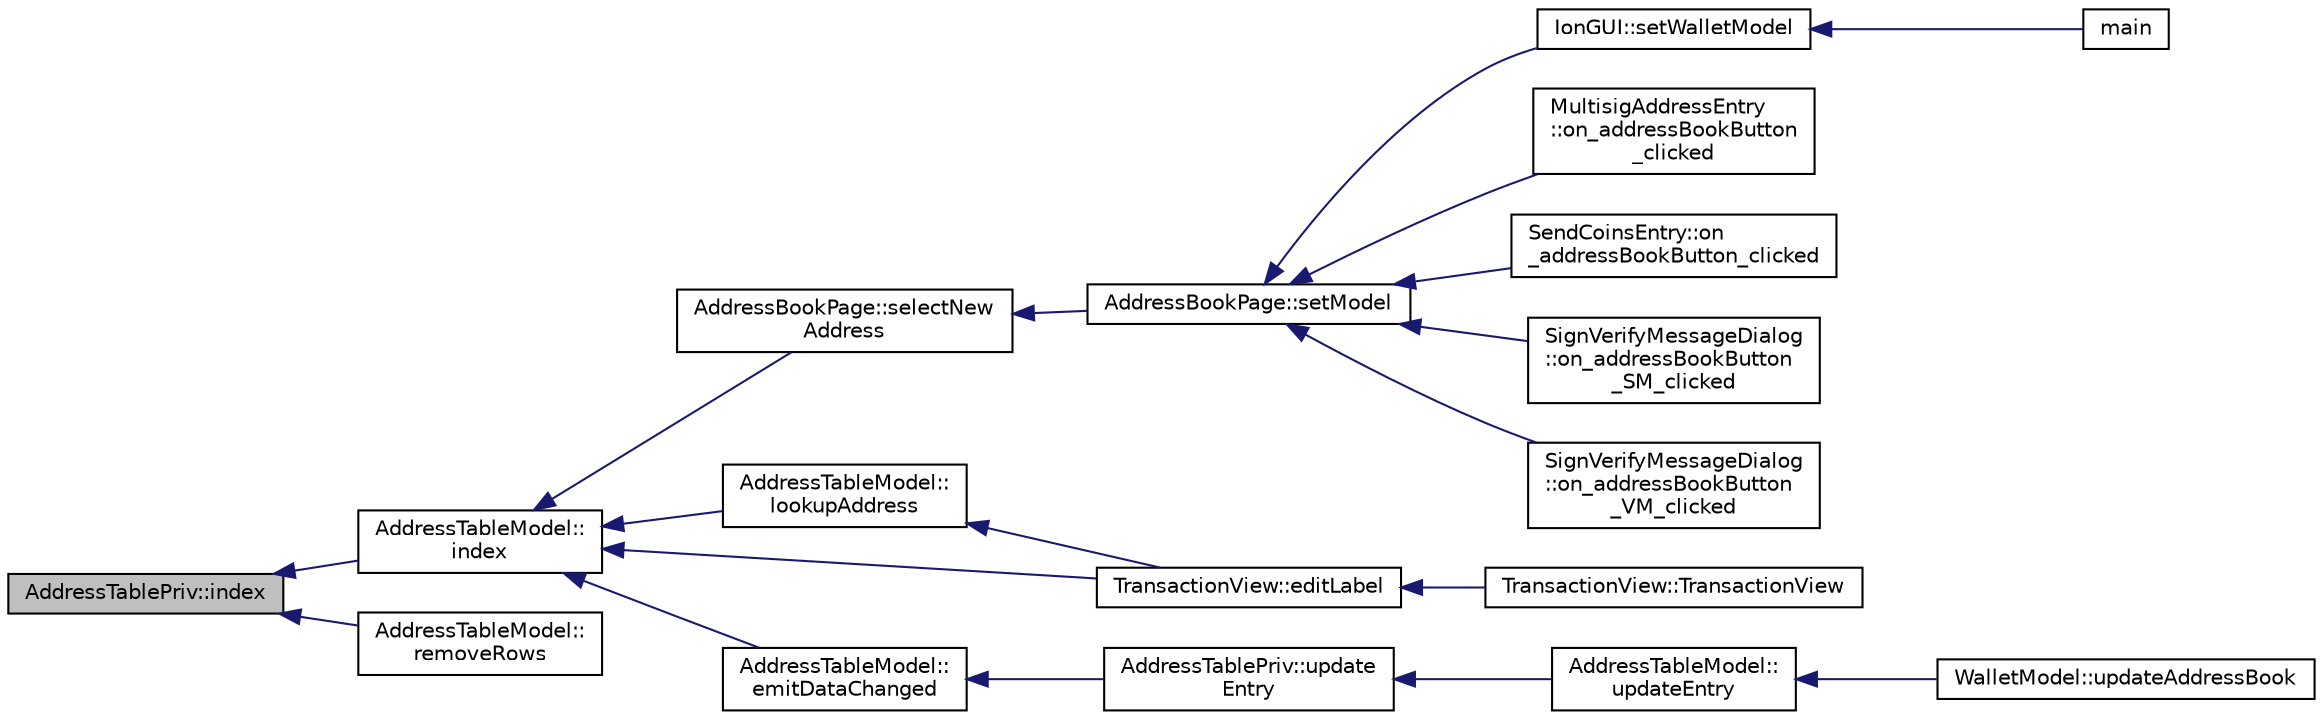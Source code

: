 digraph "AddressTablePriv::index"
{
  edge [fontname="Helvetica",fontsize="10",labelfontname="Helvetica",labelfontsize="10"];
  node [fontname="Helvetica",fontsize="10",shape=record];
  rankdir="LR";
  Node3 [label="AddressTablePriv::index",height=0.2,width=0.4,color="black", fillcolor="grey75", style="filled", fontcolor="black"];
  Node3 -> Node4 [dir="back",color="midnightblue",fontsize="10",style="solid",fontname="Helvetica"];
  Node4 [label="AddressTableModel::\lindex",height=0.2,width=0.4,color="black", fillcolor="white", style="filled",URL="$d9/ded/class_address_table_model.html#a74e9123471948255f87271c823c82854"];
  Node4 -> Node5 [dir="back",color="midnightblue",fontsize="10",style="solid",fontname="Helvetica"];
  Node5 [label="AddressBookPage::selectNew\lAddress",height=0.2,width=0.4,color="black", fillcolor="white", style="filled",URL="$d3/d4a/class_address_book_page.html#a94958ad9ed9564af6480eb905fa91393",tooltip="New entry/entries were added to address table. "];
  Node5 -> Node6 [dir="back",color="midnightblue",fontsize="10",style="solid",fontname="Helvetica"];
  Node6 [label="AddressBookPage::setModel",height=0.2,width=0.4,color="black", fillcolor="white", style="filled",URL="$d3/d4a/class_address_book_page.html#a1282cda9cb0300ee04c472ec4c9949f3"];
  Node6 -> Node7 [dir="back",color="midnightblue",fontsize="10",style="solid",fontname="Helvetica"];
  Node7 [label="IonGUI::setWalletModel",height=0.2,width=0.4,color="black", fillcolor="white", style="filled",URL="$dc/d0b/class_ion_g_u_i.html#a37f87db65498b036d387c705a749c45d",tooltip="Set the wallet model. "];
  Node7 -> Node8 [dir="back",color="midnightblue",fontsize="10",style="solid",fontname="Helvetica"];
  Node8 [label="main",height=0.2,width=0.4,color="black", fillcolor="white", style="filled",URL="$d5/d2d/ion_8cpp.html#a0ddf1224851353fc92bfbff6f499fa97"];
  Node6 -> Node9 [dir="back",color="midnightblue",fontsize="10",style="solid",fontname="Helvetica"];
  Node9 [label="MultisigAddressEntry\l::on_addressBookButton\l_clicked",height=0.2,width=0.4,color="black", fillcolor="white", style="filled",URL="$da/d39/class_multisig_address_entry.html#a6077acfd02d628465478c463c3024e6e"];
  Node6 -> Node10 [dir="back",color="midnightblue",fontsize="10",style="solid",fontname="Helvetica"];
  Node10 [label="SendCoinsEntry::on\l_addressBookButton_clicked",height=0.2,width=0.4,color="black", fillcolor="white", style="filled",URL="$d0/dbc/class_send_coins_entry.html#ac661741d286d9f3db32f78bd22125cb0"];
  Node6 -> Node11 [dir="back",color="midnightblue",fontsize="10",style="solid",fontname="Helvetica"];
  Node11 [label="SignVerifyMessageDialog\l::on_addressBookButton\l_SM_clicked",height=0.2,width=0.4,color="black", fillcolor="white", style="filled",URL="$d1/d26/class_sign_verify_message_dialog.html#a792a3bd647958c8ae74286c5ab3cf205"];
  Node6 -> Node12 [dir="back",color="midnightblue",fontsize="10",style="solid",fontname="Helvetica"];
  Node12 [label="SignVerifyMessageDialog\l::on_addressBookButton\l_VM_clicked",height=0.2,width=0.4,color="black", fillcolor="white", style="filled",URL="$d1/d26/class_sign_verify_message_dialog.html#a90ceb00084c68da5e9c481ba0841d976"];
  Node4 -> Node13 [dir="back",color="midnightblue",fontsize="10",style="solid",fontname="Helvetica"];
  Node13 [label="AddressTableModel::\llookupAddress",height=0.2,width=0.4,color="black", fillcolor="white", style="filled",URL="$d9/ded/class_address_table_model.html#a0beb94d838781d9055e393b37bf68f83"];
  Node13 -> Node14 [dir="back",color="midnightblue",fontsize="10",style="solid",fontname="Helvetica"];
  Node14 [label="TransactionView::editLabel",height=0.2,width=0.4,color="black", fillcolor="white", style="filled",URL="$d2/d2c/class_transaction_view.html#a18817639384e53f94fc1ad956d7263d9"];
  Node14 -> Node15 [dir="back",color="midnightblue",fontsize="10",style="solid",fontname="Helvetica"];
  Node15 [label="TransactionView::TransactionView",height=0.2,width=0.4,color="black", fillcolor="white", style="filled",URL="$d2/d2c/class_transaction_view.html#a0c5e8b90206b4e8b8bf68dd7e319798f"];
  Node4 -> Node16 [dir="back",color="midnightblue",fontsize="10",style="solid",fontname="Helvetica"];
  Node16 [label="AddressTableModel::\lemitDataChanged",height=0.2,width=0.4,color="black", fillcolor="white", style="filled",URL="$d9/ded/class_address_table_model.html#a42cbcc82a8752c4af3b75fd62e8c7a40",tooltip="Notify listeners that data changed. "];
  Node16 -> Node17 [dir="back",color="midnightblue",fontsize="10",style="solid",fontname="Helvetica"];
  Node17 [label="AddressTablePriv::update\lEntry",height=0.2,width=0.4,color="black", fillcolor="white", style="filled",URL="$de/dba/class_address_table_priv.html#aa0e92b8a58f68606b0fbb7faf04bda44"];
  Node17 -> Node18 [dir="back",color="midnightblue",fontsize="10",style="solid",fontname="Helvetica"];
  Node18 [label="AddressTableModel::\lupdateEntry",height=0.2,width=0.4,color="black", fillcolor="white", style="filled",URL="$d9/ded/class_address_table_model.html#a78d9d6f3db0ced72a29a32f487ab1c7f"];
  Node18 -> Node19 [dir="back",color="midnightblue",fontsize="10",style="solid",fontname="Helvetica"];
  Node19 [label="WalletModel::updateAddressBook",height=0.2,width=0.4,color="black", fillcolor="white", style="filled",URL="$d4/d27/class_wallet_model.html#ae2f0c65e5e19e71dc4766dfeb0425e99"];
  Node4 -> Node14 [dir="back",color="midnightblue",fontsize="10",style="solid",fontname="Helvetica"];
  Node3 -> Node20 [dir="back",color="midnightblue",fontsize="10",style="solid",fontname="Helvetica"];
  Node20 [label="AddressTableModel::\lremoveRows",height=0.2,width=0.4,color="black", fillcolor="white", style="filled",URL="$d9/ded/class_address_table_model.html#a682e6e3374d65543e49769906c8916e5"];
}
